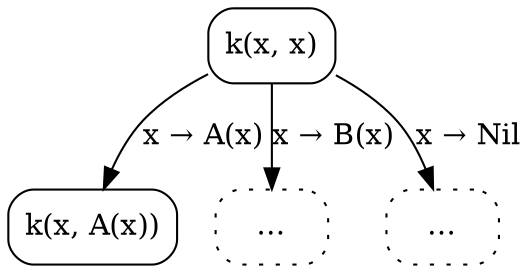digraph {
  node [shape=box, style=rounded];

  C0 [label="k(x, x)"];
  C1 [label="k(x, A(x))"];
  C0 -> C1 [label="x → A(x)"];
  C2 [label="…", style="rounded,dotted"];
  C0 -> C2 [label="x → B(x)"];
  C3 [label="…", style="rounded,dotted"];
  C0 -> C3 [label="x → Nil"];
}
